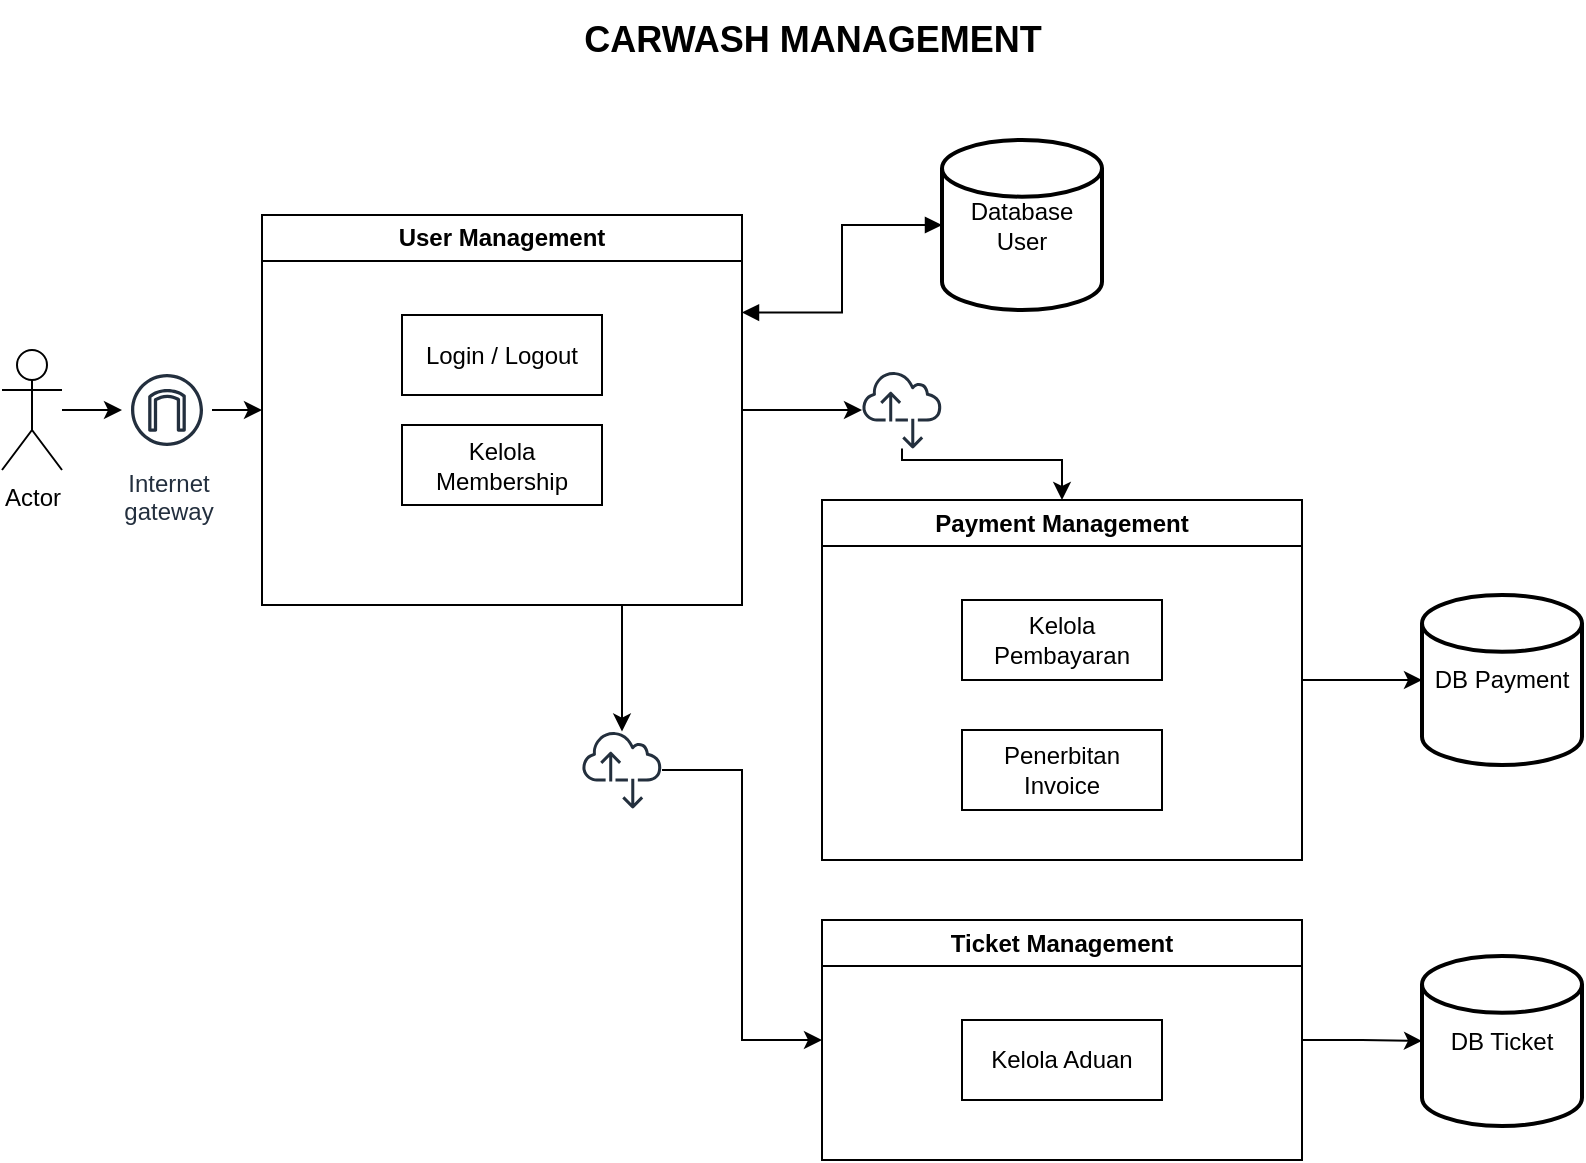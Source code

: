 <mxfile version="23.1.6" type="device">
  <diagram name="Page-1" id="4GcXviAisNbPIXW8O3zc">
    <mxGraphModel dx="956" dy="569" grid="1" gridSize="10" guides="1" tooltips="1" connect="1" arrows="1" fold="1" page="1" pageScale="1" pageWidth="850" pageHeight="1100" math="0" shadow="0">
      <root>
        <mxCell id="0" />
        <mxCell id="1" parent="0" />
        <mxCell id="DMBZNCwthE7TxLEUFBSM-41" value="" style="edgeStyle=orthogonalEdgeStyle;rounded=0;orthogonalLoop=1;jettySize=auto;html=1;" edge="1" parent="1" source="DMBZNCwthE7TxLEUFBSM-1" target="DMBZNCwthE7TxLEUFBSM-29">
          <mxGeometry relative="1" as="geometry" />
        </mxCell>
        <mxCell id="DMBZNCwthE7TxLEUFBSM-1" value="Actor" style="shape=umlActor;verticalLabelPosition=bottom;verticalAlign=top;html=1;outlineConnect=0;" vertex="1" parent="1">
          <mxGeometry x="20" y="205" width="30" height="60" as="geometry" />
        </mxCell>
        <mxCell id="DMBZNCwthE7TxLEUFBSM-28" style="edgeStyle=orthogonalEdgeStyle;rounded=0;orthogonalLoop=1;jettySize=auto;html=1;entryX=0;entryY=0.5;entryDx=0;entryDy=0;" edge="1" parent="1" source="DMBZNCwthE7TxLEUFBSM-37" target="DMBZNCwthE7TxLEUFBSM-19">
          <mxGeometry relative="1" as="geometry" />
        </mxCell>
        <mxCell id="DMBZNCwthE7TxLEUFBSM-3" value="User Management" style="swimlane;whiteSpace=wrap;html=1;" vertex="1" parent="1">
          <mxGeometry x="150" y="137.5" width="240" height="195" as="geometry" />
        </mxCell>
        <mxCell id="DMBZNCwthE7TxLEUFBSM-4" value="Login / Logout" style="rounded=0;whiteSpace=wrap;html=1;" vertex="1" parent="DMBZNCwthE7TxLEUFBSM-3">
          <mxGeometry x="70" y="50" width="100" height="40" as="geometry" />
        </mxCell>
        <mxCell id="DMBZNCwthE7TxLEUFBSM-17" value="Kelola Membership" style="rounded=0;whiteSpace=wrap;html=1;" vertex="1" parent="DMBZNCwthE7TxLEUFBSM-3">
          <mxGeometry x="70" y="105" width="100" height="40" as="geometry" />
        </mxCell>
        <mxCell id="DMBZNCwthE7TxLEUFBSM-12" style="edgeStyle=orthogonalEdgeStyle;rounded=0;orthogonalLoop=1;jettySize=auto;html=1;exitX=0;exitY=0.5;exitDx=0;exitDy=0;exitPerimeter=0;entryX=1;entryY=0.25;entryDx=0;entryDy=0;startArrow=block;startFill=1;endArrow=block;endFill=1;" edge="1" parent="1" source="DMBZNCwthE7TxLEUFBSM-10" target="DMBZNCwthE7TxLEUFBSM-3">
          <mxGeometry relative="1" as="geometry" />
        </mxCell>
        <mxCell id="DMBZNCwthE7TxLEUFBSM-10" value="Database&lt;br&gt;User" style="strokeWidth=2;html=1;shape=mxgraph.flowchart.database;whiteSpace=wrap;" vertex="1" parent="1">
          <mxGeometry x="490" y="100" width="80" height="85" as="geometry" />
        </mxCell>
        <mxCell id="DMBZNCwthE7TxLEUFBSM-40" value="" style="edgeStyle=orthogonalEdgeStyle;rounded=0;orthogonalLoop=1;jettySize=auto;html=1;" edge="1" parent="1" source="DMBZNCwthE7TxLEUFBSM-13" target="DMBZNCwthE7TxLEUFBSM-25">
          <mxGeometry relative="1" as="geometry" />
        </mxCell>
        <mxCell id="DMBZNCwthE7TxLEUFBSM-13" value="Payment Management" style="swimlane;whiteSpace=wrap;html=1;" vertex="1" parent="1">
          <mxGeometry x="430" y="280" width="240" height="180" as="geometry" />
        </mxCell>
        <mxCell id="DMBZNCwthE7TxLEUFBSM-15" value="Kelola Pembayaran" style="rounded=0;whiteSpace=wrap;html=1;" vertex="1" parent="DMBZNCwthE7TxLEUFBSM-13">
          <mxGeometry x="70" y="50" width="100" height="40" as="geometry" />
        </mxCell>
        <mxCell id="DMBZNCwthE7TxLEUFBSM-18" value="Penerbitan Invoice" style="rounded=0;whiteSpace=wrap;html=1;" vertex="1" parent="DMBZNCwthE7TxLEUFBSM-13">
          <mxGeometry x="70" y="115" width="100" height="40" as="geometry" />
        </mxCell>
        <mxCell id="DMBZNCwthE7TxLEUFBSM-39" value="" style="edgeStyle=orthogonalEdgeStyle;rounded=0;orthogonalLoop=1;jettySize=auto;html=1;" edge="1" parent="1" source="DMBZNCwthE7TxLEUFBSM-19" target="DMBZNCwthE7TxLEUFBSM-26">
          <mxGeometry relative="1" as="geometry" />
        </mxCell>
        <mxCell id="DMBZNCwthE7TxLEUFBSM-19" value="Ticket Management" style="swimlane;whiteSpace=wrap;html=1;" vertex="1" parent="1">
          <mxGeometry x="430" y="490" width="240" height="120" as="geometry" />
        </mxCell>
        <mxCell id="DMBZNCwthE7TxLEUFBSM-20" value="Kelola Aduan" style="rounded=0;whiteSpace=wrap;html=1;" vertex="1" parent="DMBZNCwthE7TxLEUFBSM-19">
          <mxGeometry x="70" y="50" width="100" height="40" as="geometry" />
        </mxCell>
        <mxCell id="DMBZNCwthE7TxLEUFBSM-25" value="DB Payment" style="strokeWidth=2;html=1;shape=mxgraph.flowchart.database;whiteSpace=wrap;" vertex="1" parent="1">
          <mxGeometry x="730" y="327.5" width="80" height="85" as="geometry" />
        </mxCell>
        <mxCell id="DMBZNCwthE7TxLEUFBSM-26" value="DB Ticket" style="strokeWidth=2;html=1;shape=mxgraph.flowchart.database;whiteSpace=wrap;" vertex="1" parent="1">
          <mxGeometry x="730" y="508" width="80" height="85" as="geometry" />
        </mxCell>
        <mxCell id="DMBZNCwthE7TxLEUFBSM-42" value="" style="edgeStyle=orthogonalEdgeStyle;rounded=0;orthogonalLoop=1;jettySize=auto;html=1;" edge="1" parent="1" source="DMBZNCwthE7TxLEUFBSM-29">
          <mxGeometry relative="1" as="geometry">
            <mxPoint x="150" y="235" as="targetPoint" />
          </mxGeometry>
        </mxCell>
        <mxCell id="DMBZNCwthE7TxLEUFBSM-29" value="Internet&#xa;gateway" style="sketch=0;outlineConnect=0;fontColor=#232F3E;gradientColor=none;strokeColor=#232F3E;fillColor=#ffffff;dashed=0;verticalLabelPosition=bottom;verticalAlign=top;align=center;html=1;fontSize=12;fontStyle=0;aspect=fixed;shape=mxgraph.aws4.resourceIcon;resIcon=mxgraph.aws4.internet_gateway;" vertex="1" parent="1">
          <mxGeometry x="80" y="212.5" width="45" height="45" as="geometry" />
        </mxCell>
        <mxCell id="DMBZNCwthE7TxLEUFBSM-30" value="" style="edgeStyle=orthogonalEdgeStyle;rounded=0;orthogonalLoop=1;jettySize=auto;html=1;exitX=1;exitY=0.5;exitDx=0;exitDy=0;entryX=0;entryY=0.5;entryDx=0;entryDy=0;" edge="1" parent="1" source="DMBZNCwthE7TxLEUFBSM-3" target="DMBZNCwthE7TxLEUFBSM-22">
          <mxGeometry relative="1" as="geometry">
            <mxPoint x="390" y="235" as="sourcePoint" />
            <mxPoint x="430" y="370" as="targetPoint" />
          </mxGeometry>
        </mxCell>
        <mxCell id="DMBZNCwthE7TxLEUFBSM-36" style="edgeStyle=orthogonalEdgeStyle;rounded=0;orthogonalLoop=1;jettySize=auto;html=1;entryX=0.5;entryY=0;entryDx=0;entryDy=0;" edge="1" parent="1" source="DMBZNCwthE7TxLEUFBSM-22" target="DMBZNCwthE7TxLEUFBSM-13">
          <mxGeometry relative="1" as="geometry">
            <Array as="points">
              <mxPoint x="470" y="260" />
              <mxPoint x="550" y="260" />
            </Array>
          </mxGeometry>
        </mxCell>
        <mxCell id="DMBZNCwthE7TxLEUFBSM-22" value="" style="sketch=0;outlineConnect=0;fontColor=#232F3E;gradientColor=none;fillColor=#232F3D;strokeColor=none;dashed=0;verticalLabelPosition=bottom;verticalAlign=top;align=center;html=1;fontSize=12;fontStyle=0;aspect=fixed;pointerEvents=1;shape=mxgraph.aws4.internet_alt2;" vertex="1" parent="1">
          <mxGeometry x="450" y="215" width="40" height="40" as="geometry" />
        </mxCell>
        <mxCell id="DMBZNCwthE7TxLEUFBSM-38" value="" style="edgeStyle=orthogonalEdgeStyle;rounded=0;orthogonalLoop=1;jettySize=auto;html=1;exitX=0.75;exitY=1;exitDx=0;exitDy=0;" edge="1" parent="1" source="DMBZNCwthE7TxLEUFBSM-3" target="DMBZNCwthE7TxLEUFBSM-37">
          <mxGeometry relative="1" as="geometry">
            <mxPoint x="330" y="333" as="sourcePoint" />
            <mxPoint x="430" y="550" as="targetPoint" />
          </mxGeometry>
        </mxCell>
        <mxCell id="DMBZNCwthE7TxLEUFBSM-37" value="" style="sketch=0;outlineConnect=0;fontColor=#232F3E;gradientColor=none;fillColor=#232F3D;strokeColor=none;dashed=0;verticalLabelPosition=bottom;verticalAlign=top;align=center;html=1;fontSize=12;fontStyle=0;aspect=fixed;pointerEvents=1;shape=mxgraph.aws4.internet_alt2;" vertex="1" parent="1">
          <mxGeometry x="310" y="395" width="40" height="40" as="geometry" />
        </mxCell>
        <mxCell id="DMBZNCwthE7TxLEUFBSM-43" value="CARWASH MANAGEMENT" style="text;html=1;align=center;verticalAlign=middle;resizable=0;points=[];autosize=1;strokeColor=none;fillColor=none;fontStyle=1;fontSize=18;" vertex="1" parent="1">
          <mxGeometry x="300" y="30" width="250" height="40" as="geometry" />
        </mxCell>
      </root>
    </mxGraphModel>
  </diagram>
</mxfile>
